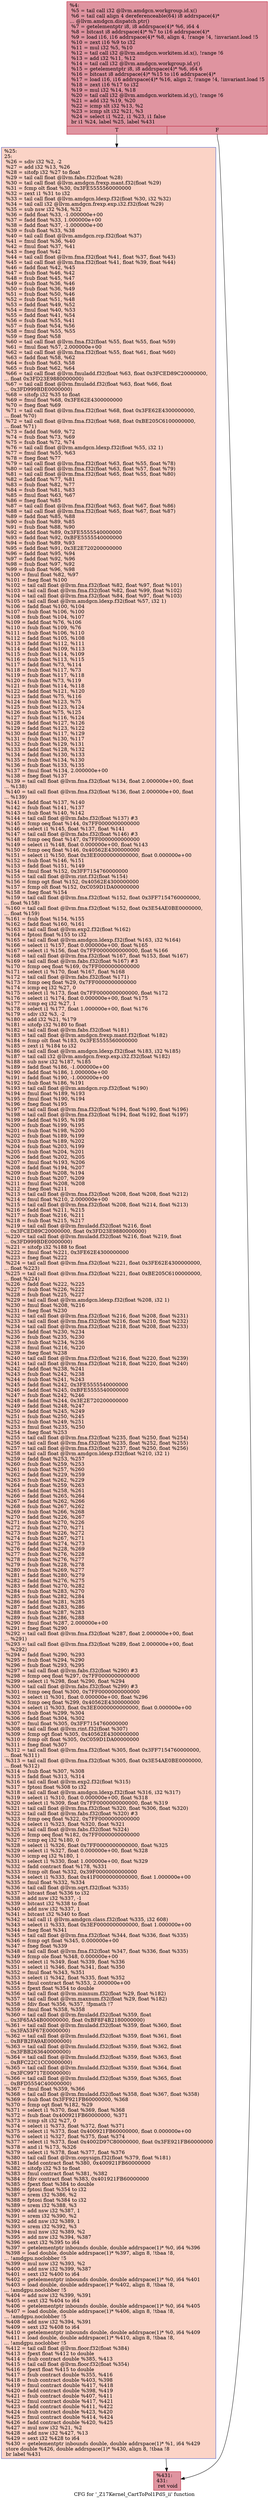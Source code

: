 digraph "CFG for '_Z17Kernel_CartToPol1PdS_ii' function" {
	label="CFG for '_Z17Kernel_CartToPol1PdS_ii' function";

	Node0x623c450 [shape=record,color="#b70d28ff", style=filled, fillcolor="#b70d2870",label="{%4:\l  %5 = tail call i32 @llvm.amdgcn.workgroup.id.x()\l  %6 = tail call align 4 dereferenceable(64) i8 addrspace(4)*\l... @llvm.amdgcn.dispatch.ptr()\l  %7 = getelementptr i8, i8 addrspace(4)* %6, i64 4\l  %8 = bitcast i8 addrspace(4)* %7 to i16 addrspace(4)*\l  %9 = load i16, i16 addrspace(4)* %8, align 4, !range !4, !invariant.load !5\l  %10 = zext i16 %9 to i32\l  %11 = mul i32 %5, %10\l  %12 = tail call i32 @llvm.amdgcn.workitem.id.x(), !range !6\l  %13 = add i32 %11, %12\l  %14 = tail call i32 @llvm.amdgcn.workgroup.id.y()\l  %15 = getelementptr i8, i8 addrspace(4)* %6, i64 6\l  %16 = bitcast i8 addrspace(4)* %15 to i16 addrspace(4)*\l  %17 = load i16, i16 addrspace(4)* %16, align 2, !range !4, !invariant.load !5\l  %18 = zext i16 %17 to i32\l  %19 = mul i32 %14, %18\l  %20 = tail call i32 @llvm.amdgcn.workitem.id.y(), !range !6\l  %21 = add i32 %19, %20\l  %22 = icmp slt i32 %13, %2\l  %23 = icmp slt i32 %21, %3\l  %24 = select i1 %22, i1 %23, i1 false\l  br i1 %24, label %25, label %431\l|{<s0>T|<s1>F}}"];
	Node0x623c450:s0 -> Node0x623fef0;
	Node0x623c450:s1 -> Node0x623ff80;
	Node0x623fef0 [shape=record,color="#3d50c3ff", style=filled, fillcolor="#f59c7d70",label="{%25:\l25:                                               \l  %26 = sdiv i32 %2, -2\l  %27 = add i32 %13, %26\l  %28 = sitofp i32 %27 to float\l  %29 = tail call float @llvm.fabs.f32(float %28)\l  %30 = tail call float @llvm.amdgcn.frexp.mant.f32(float %29)\l  %31 = fcmp olt float %30, 0x3FE5555560000000\l  %32 = zext i1 %31 to i32\l  %33 = tail call float @llvm.amdgcn.ldexp.f32(float %30, i32 %32)\l  %34 = tail call i32 @llvm.amdgcn.frexp.exp.i32.f32(float %29)\l  %35 = sub nsw i32 %34, %32\l  %36 = fadd float %33, -1.000000e+00\l  %37 = fadd float %33, 1.000000e+00\l  %38 = fadd float %37, -1.000000e+00\l  %39 = fsub float %33, %38\l  %40 = tail call float @llvm.amdgcn.rcp.f32(float %37)\l  %41 = fmul float %36, %40\l  %42 = fmul float %37, %41\l  %43 = fneg float %42\l  %44 = tail call float @llvm.fma.f32(float %41, float %37, float %43)\l  %45 = tail call float @llvm.fma.f32(float %41, float %39, float %44)\l  %46 = fadd float %42, %45\l  %47 = fsub float %46, %42\l  %48 = fsub float %45, %47\l  %49 = fsub float %36, %46\l  %50 = fsub float %36, %49\l  %51 = fsub float %50, %46\l  %52 = fsub float %51, %48\l  %53 = fadd float %49, %52\l  %54 = fmul float %40, %53\l  %55 = fadd float %41, %54\l  %56 = fsub float %55, %41\l  %57 = fsub float %54, %56\l  %58 = fmul float %55, %55\l  %59 = fneg float %58\l  %60 = tail call float @llvm.fma.f32(float %55, float %55, float %59)\l  %61 = fmul float %57, 2.000000e+00\l  %62 = tail call float @llvm.fma.f32(float %55, float %61, float %60)\l  %63 = fadd float %58, %62\l  %64 = fsub float %63, %58\l  %65 = fsub float %62, %64\l  %66 = tail call float @llvm.fmuladd.f32(float %63, float 0x3FCED89C20000000,\l... float 0x3FD23E9880000000)\l  %67 = tail call float @llvm.fmuladd.f32(float %63, float %66, float\l... 0x3FD999BDE0000000)\l  %68 = sitofp i32 %35 to float\l  %69 = fmul float %68, 0x3FE62E4300000000\l  %70 = fneg float %69\l  %71 = tail call float @llvm.fma.f32(float %68, float 0x3FE62E4300000000,\l... float %70)\l  %72 = tail call float @llvm.fma.f32(float %68, float 0xBE205C6100000000,\l... float %71)\l  %73 = fadd float %69, %72\l  %74 = fsub float %73, %69\l  %75 = fsub float %72, %74\l  %76 = tail call float @llvm.amdgcn.ldexp.f32(float %55, i32 1)\l  %77 = fmul float %55, %63\l  %78 = fneg float %77\l  %79 = tail call float @llvm.fma.f32(float %63, float %55, float %78)\l  %80 = tail call float @llvm.fma.f32(float %63, float %57, float %79)\l  %81 = tail call float @llvm.fma.f32(float %65, float %55, float %80)\l  %82 = fadd float %77, %81\l  %83 = fsub float %82, %77\l  %84 = fsub float %81, %83\l  %85 = fmul float %63, %67\l  %86 = fneg float %85\l  %87 = tail call float @llvm.fma.f32(float %63, float %67, float %86)\l  %88 = tail call float @llvm.fma.f32(float %65, float %67, float %87)\l  %89 = fadd float %85, %88\l  %90 = fsub float %89, %85\l  %91 = fsub float %88, %90\l  %92 = fadd float %89, 0x3FE5555540000000\l  %93 = fadd float %92, 0xBFE5555540000000\l  %94 = fsub float %89, %93\l  %95 = fadd float %91, 0x3E2E720200000000\l  %96 = fadd float %95, %94\l  %97 = fadd float %92, %96\l  %98 = fsub float %97, %92\l  %99 = fsub float %96, %98\l  %100 = fmul float %82, %97\l  %101 = fneg float %100\l  %102 = tail call float @llvm.fma.f32(float %82, float %97, float %101)\l  %103 = tail call float @llvm.fma.f32(float %82, float %99, float %102)\l  %104 = tail call float @llvm.fma.f32(float %84, float %97, float %103)\l  %105 = tail call float @llvm.amdgcn.ldexp.f32(float %57, i32 1)\l  %106 = fadd float %100, %104\l  %107 = fsub float %106, %100\l  %108 = fsub float %104, %107\l  %109 = fadd float %76, %106\l  %110 = fsub float %109, %76\l  %111 = fsub float %106, %110\l  %112 = fadd float %105, %108\l  %113 = fadd float %112, %111\l  %114 = fadd float %109, %113\l  %115 = fsub float %114, %109\l  %116 = fsub float %113, %115\l  %117 = fadd float %73, %114\l  %118 = fsub float %117, %73\l  %119 = fsub float %117, %118\l  %120 = fsub float %73, %119\l  %121 = fsub float %114, %118\l  %122 = fadd float %121, %120\l  %123 = fadd float %75, %116\l  %124 = fsub float %123, %75\l  %125 = fsub float %123, %124\l  %126 = fsub float %75, %125\l  %127 = fsub float %116, %124\l  %128 = fadd float %127, %126\l  %129 = fadd float %123, %122\l  %130 = fadd float %117, %129\l  %131 = fsub float %130, %117\l  %132 = fsub float %129, %131\l  %133 = fadd float %128, %132\l  %134 = fadd float %130, %133\l  %135 = fsub float %134, %130\l  %136 = fsub float %133, %135\l  %137 = fmul float %134, 2.000000e+00\l  %138 = fneg float %137\l  %139 = tail call float @llvm.fma.f32(float %134, float 2.000000e+00, float\l... %138)\l  %140 = tail call float @llvm.fma.f32(float %136, float 2.000000e+00, float\l... %139)\l  %141 = fadd float %137, %140\l  %142 = fsub float %141, %137\l  %143 = fsub float %140, %142\l  %144 = tail call float @llvm.fabs.f32(float %137) #3\l  %145 = fcmp oeq float %144, 0x7FF0000000000000\l  %146 = select i1 %145, float %137, float %141\l  %147 = tail call float @llvm.fabs.f32(float %146) #3\l  %148 = fcmp oeq float %147, 0x7FF0000000000000\l  %149 = select i1 %148, float 0.000000e+00, float %143\l  %150 = fcmp oeq float %146, 0x40562E4300000000\l  %151 = select i1 %150, float 0x3EE0000000000000, float 0.000000e+00\l  %152 = fsub float %146, %151\l  %153 = fadd float %151, %149\l  %154 = fmul float %152, 0x3FF7154760000000\l  %155 = tail call float @llvm.rint.f32(float %154)\l  %156 = fcmp ogt float %152, 0x40562E4300000000\l  %157 = fcmp olt float %152, 0xC059D1DA00000000\l  %158 = fneg float %154\l  %159 = tail call float @llvm.fma.f32(float %152, float 0x3FF7154760000000,\l... float %158)\l  %160 = tail call float @llvm.fma.f32(float %152, float 0x3E54AE0BE0000000,\l... float %159)\l  %161 = fsub float %154, %155\l  %162 = fadd float %160, %161\l  %163 = tail call float @llvm.exp2.f32(float %162)\l  %164 = fptosi float %155 to i32\l  %165 = tail call float @llvm.amdgcn.ldexp.f32(float %163, i32 %164)\l  %166 = select i1 %157, float 0.000000e+00, float %165\l  %167 = select i1 %156, float 0x7FF0000000000000, float %166\l  %168 = tail call float @llvm.fma.f32(float %167, float %153, float %167)\l  %169 = tail call float @llvm.fabs.f32(float %167) #3\l  %170 = fcmp oeq float %169, 0x7FF0000000000000\l  %171 = select i1 %170, float %167, float %168\l  %172 = tail call float @llvm.fabs.f32(float %171)\l  %173 = fcmp oeq float %29, 0x7FF0000000000000\l  %174 = icmp eq i32 %27, 0\l  %175 = select i1 %173, float 0x7FF0000000000000, float %172\l  %176 = select i1 %174, float 0.000000e+00, float %175\l  %177 = icmp eq i32 %27, 1\l  %178 = select i1 %177, float 1.000000e+00, float %176\l  %179 = sdiv i32 %3, -2\l  %180 = add i32 %21, %179\l  %181 = sitofp i32 %180 to float\l  %182 = tail call float @llvm.fabs.f32(float %181)\l  %183 = tail call float @llvm.amdgcn.frexp.mant.f32(float %182)\l  %184 = fcmp olt float %183, 0x3FE5555560000000\l  %185 = zext i1 %184 to i32\l  %186 = tail call float @llvm.amdgcn.ldexp.f32(float %183, i32 %185)\l  %187 = tail call i32 @llvm.amdgcn.frexp.exp.i32.f32(float %182)\l  %188 = sub nsw i32 %187, %185\l  %189 = fadd float %186, -1.000000e+00\l  %190 = fadd float %186, 1.000000e+00\l  %191 = fadd float %190, -1.000000e+00\l  %192 = fsub float %186, %191\l  %193 = tail call float @llvm.amdgcn.rcp.f32(float %190)\l  %194 = fmul float %189, %193\l  %195 = fmul float %190, %194\l  %196 = fneg float %195\l  %197 = tail call float @llvm.fma.f32(float %194, float %190, float %196)\l  %198 = tail call float @llvm.fma.f32(float %194, float %192, float %197)\l  %199 = fadd float %195, %198\l  %200 = fsub float %199, %195\l  %201 = fsub float %198, %200\l  %202 = fsub float %189, %199\l  %203 = fsub float %189, %202\l  %204 = fsub float %203, %199\l  %205 = fsub float %204, %201\l  %206 = fadd float %202, %205\l  %207 = fmul float %193, %206\l  %208 = fadd float %194, %207\l  %209 = fsub float %208, %194\l  %210 = fsub float %207, %209\l  %211 = fmul float %208, %208\l  %212 = fneg float %211\l  %213 = tail call float @llvm.fma.f32(float %208, float %208, float %212)\l  %214 = fmul float %210, 2.000000e+00\l  %215 = tail call float @llvm.fma.f32(float %208, float %214, float %213)\l  %216 = fadd float %211, %215\l  %217 = fsub float %216, %211\l  %218 = fsub float %215, %217\l  %219 = tail call float @llvm.fmuladd.f32(float %216, float\l... 0x3FCED89C20000000, float 0x3FD23E9880000000)\l  %220 = tail call float @llvm.fmuladd.f32(float %216, float %219, float\l... 0x3FD999BDE0000000)\l  %221 = sitofp i32 %188 to float\l  %222 = fmul float %221, 0x3FE62E4300000000\l  %223 = fneg float %222\l  %224 = tail call float @llvm.fma.f32(float %221, float 0x3FE62E4300000000,\l... float %223)\l  %225 = tail call float @llvm.fma.f32(float %221, float 0xBE205C6100000000,\l... float %224)\l  %226 = fadd float %222, %225\l  %227 = fsub float %226, %222\l  %228 = fsub float %225, %227\l  %229 = tail call float @llvm.amdgcn.ldexp.f32(float %208, i32 1)\l  %230 = fmul float %208, %216\l  %231 = fneg float %230\l  %232 = tail call float @llvm.fma.f32(float %216, float %208, float %231)\l  %233 = tail call float @llvm.fma.f32(float %216, float %210, float %232)\l  %234 = tail call float @llvm.fma.f32(float %218, float %208, float %233)\l  %235 = fadd float %230, %234\l  %236 = fsub float %235, %230\l  %237 = fsub float %234, %236\l  %238 = fmul float %216, %220\l  %239 = fneg float %238\l  %240 = tail call float @llvm.fma.f32(float %216, float %220, float %239)\l  %241 = tail call float @llvm.fma.f32(float %218, float %220, float %240)\l  %242 = fadd float %238, %241\l  %243 = fsub float %242, %238\l  %244 = fsub float %241, %243\l  %245 = fadd float %242, 0x3FE5555540000000\l  %246 = fadd float %245, 0xBFE5555540000000\l  %247 = fsub float %242, %246\l  %248 = fadd float %244, 0x3E2E720200000000\l  %249 = fadd float %248, %247\l  %250 = fadd float %245, %249\l  %251 = fsub float %250, %245\l  %252 = fsub float %249, %251\l  %253 = fmul float %235, %250\l  %254 = fneg float %253\l  %255 = tail call float @llvm.fma.f32(float %235, float %250, float %254)\l  %256 = tail call float @llvm.fma.f32(float %235, float %252, float %255)\l  %257 = tail call float @llvm.fma.f32(float %237, float %250, float %256)\l  %258 = tail call float @llvm.amdgcn.ldexp.f32(float %210, i32 1)\l  %259 = fadd float %253, %257\l  %260 = fsub float %259, %253\l  %261 = fsub float %257, %260\l  %262 = fadd float %229, %259\l  %263 = fsub float %262, %229\l  %264 = fsub float %259, %263\l  %265 = fadd float %258, %261\l  %266 = fadd float %265, %264\l  %267 = fadd float %262, %266\l  %268 = fsub float %267, %262\l  %269 = fsub float %266, %268\l  %270 = fadd float %226, %267\l  %271 = fsub float %270, %226\l  %272 = fsub float %270, %271\l  %273 = fsub float %226, %272\l  %274 = fsub float %267, %271\l  %275 = fadd float %274, %273\l  %276 = fadd float %228, %269\l  %277 = fsub float %276, %228\l  %278 = fsub float %276, %277\l  %279 = fsub float %228, %278\l  %280 = fsub float %269, %277\l  %281 = fadd float %280, %279\l  %282 = fadd float %276, %275\l  %283 = fadd float %270, %282\l  %284 = fsub float %283, %270\l  %285 = fsub float %282, %284\l  %286 = fadd float %281, %285\l  %287 = fadd float %283, %286\l  %288 = fsub float %287, %283\l  %289 = fsub float %286, %288\l  %290 = fmul float %287, 2.000000e+00\l  %291 = fneg float %290\l  %292 = tail call float @llvm.fma.f32(float %287, float 2.000000e+00, float\l... %291)\l  %293 = tail call float @llvm.fma.f32(float %289, float 2.000000e+00, float\l... %292)\l  %294 = fadd float %290, %293\l  %295 = fsub float %294, %290\l  %296 = fsub float %293, %295\l  %297 = tail call float @llvm.fabs.f32(float %290) #3\l  %298 = fcmp oeq float %297, 0x7FF0000000000000\l  %299 = select i1 %298, float %290, float %294\l  %300 = tail call float @llvm.fabs.f32(float %299) #3\l  %301 = fcmp oeq float %300, 0x7FF0000000000000\l  %302 = select i1 %301, float 0.000000e+00, float %296\l  %303 = fcmp oeq float %299, 0x40562E4300000000\l  %304 = select i1 %303, float 0x3EE0000000000000, float 0.000000e+00\l  %305 = fsub float %299, %304\l  %306 = fadd float %304, %302\l  %307 = fmul float %305, 0x3FF7154760000000\l  %308 = tail call float @llvm.rint.f32(float %307)\l  %309 = fcmp ogt float %305, 0x40562E4300000000\l  %310 = fcmp olt float %305, 0xC059D1DA00000000\l  %311 = fneg float %307\l  %312 = tail call float @llvm.fma.f32(float %305, float 0x3FF7154760000000,\l... float %311)\l  %313 = tail call float @llvm.fma.f32(float %305, float 0x3E54AE0BE0000000,\l... float %312)\l  %314 = fsub float %307, %308\l  %315 = fadd float %313, %314\l  %316 = tail call float @llvm.exp2.f32(float %315)\l  %317 = fptosi float %308 to i32\l  %318 = tail call float @llvm.amdgcn.ldexp.f32(float %316, i32 %317)\l  %319 = select i1 %310, float 0.000000e+00, float %318\l  %320 = select i1 %309, float 0x7FF0000000000000, float %319\l  %321 = tail call float @llvm.fma.f32(float %320, float %306, float %320)\l  %322 = tail call float @llvm.fabs.f32(float %320) #3\l  %323 = fcmp oeq float %322, 0x7FF0000000000000\l  %324 = select i1 %323, float %320, float %321\l  %325 = tail call float @llvm.fabs.f32(float %324)\l  %326 = fcmp oeq float %182, 0x7FF0000000000000\l  %327 = icmp eq i32 %180, 0\l  %328 = select i1 %326, float 0x7FF0000000000000, float %325\l  %329 = select i1 %327, float 0.000000e+00, float %328\l  %330 = icmp eq i32 %180, 1\l  %331 = select i1 %330, float 1.000000e+00, float %329\l  %332 = fadd contract float %178, %331\l  %333 = fcmp olt float %332, 0x39F0000000000000\l  %334 = select i1 %333, float 0x41F0000000000000, float 1.000000e+00\l  %335 = fmul float %332, %334\l  %336 = tail call float @llvm.sqrt.f32(float %335)\l  %337 = bitcast float %336 to i32\l  %338 = add nsw i32 %337, -1\l  %339 = bitcast i32 %338 to float\l  %340 = add nsw i32 %337, 1\l  %341 = bitcast i32 %340 to float\l  %342 = tail call i1 @llvm.amdgcn.class.f32(float %335, i32 608)\l  %343 = select i1 %333, float 0x3EF0000000000000, float 1.000000e+00\l  %344 = fneg float %341\l  %345 = tail call float @llvm.fma.f32(float %344, float %336, float %335)\l  %346 = fcmp ogt float %345, 0.000000e+00\l  %347 = fneg float %339\l  %348 = tail call float @llvm.fma.f32(float %347, float %336, float %335)\l  %349 = fcmp ole float %348, 0.000000e+00\l  %350 = select i1 %349, float %339, float %336\l  %351 = select i1 %346, float %341, float %350\l  %352 = fmul float %343, %351\l  %353 = select i1 %342, float %335, float %352\l  %354 = fmul contract float %353, 2.000000e+00\l  %355 = fpext float %354 to double\l  %356 = tail call float @llvm.minnum.f32(float %29, float %182)\l  %357 = tail call float @llvm.maxnum.f32(float %29, float %182)\l  %358 = fdiv float %356, %357, !fpmath !7\l  %359 = fmul float %358, %358\l  %360 = tail call float @llvm.fmuladd.f32(float %359, float\l... 0x3F65A54B00000000, float 0xBF8F4B2180000000)\l  %361 = tail call float @llvm.fmuladd.f32(float %359, float %360, float\l... 0x3FA53F67E0000000)\l  %362 = tail call float @llvm.fmuladd.f32(float %359, float %361, float\l... 0xBFB2FA9AE0000000)\l  %363 = tail call float @llvm.fmuladd.f32(float %359, float %362, float\l... 0x3FBB263640000000)\l  %364 = tail call float @llvm.fmuladd.f32(float %359, float %363, float\l... 0xBFC22C1CC0000000)\l  %365 = tail call float @llvm.fmuladd.f32(float %359, float %364, float\l... 0x3FC99717E0000000)\l  %366 = tail call float @llvm.fmuladd.f32(float %359, float %365, float\l... 0xBFD5554C40000000)\l  %367 = fmul float %359, %366\l  %368 = tail call float @llvm.fmuladd.f32(float %358, float %367, float %358)\l  %369 = fsub float 0x3FF921FB60000000, %368\l  %370 = fcmp ogt float %182, %29\l  %371 = select i1 %370, float %369, float %368\l  %372 = fsub float 0x400921FB60000000, %371\l  %373 = icmp slt i32 %27, 0\l  %374 = select i1 %373, float %372, float %371\l  %375 = select i1 %373, float 0x400921FB60000000, float 0.000000e+00\l  %376 = select i1 %327, float %375, float %374\l  %377 = select i1 %373, float 0x4002D97C80000000, float 0x3FE921FB60000000\l  %378 = and i1 %173, %326\l  %379 = select i1 %378, float %377, float %376\l  %380 = tail call float @llvm.copysign.f32(float %379, float %181)\l  %381 = fadd contract float %380, 0x400921FB60000000\l  %382 = sitofp i32 %3 to float\l  %383 = fmul contract float %381, %382\l  %384 = fdiv contract float %383, 0x401921FB60000000\l  %385 = fpext float %384 to double\l  %386 = fptosi float %354 to i32\l  %387 = srem i32 %386, %2\l  %388 = fptosi float %384 to i32\l  %389 = srem i32 %388, %3\l  %390 = add nsw i32 %387, 1\l  %391 = srem i32 %390, %2\l  %392 = add nsw i32 %389, 1\l  %393 = srem i32 %392, %3\l  %394 = mul nsw i32 %389, %2\l  %395 = add nsw i32 %394, %387\l  %396 = sext i32 %395 to i64\l  %397 = getelementptr inbounds double, double addrspace(1)* %0, i64 %396\l  %398 = load double, double addrspace(1)* %397, align 8, !tbaa !8,\l... !amdgpu.noclobber !5\l  %399 = mul nsw i32 %393, %2\l  %400 = add nsw i32 %399, %387\l  %401 = sext i32 %400 to i64\l  %402 = getelementptr inbounds double, double addrspace(1)* %0, i64 %401\l  %403 = load double, double addrspace(1)* %402, align 8, !tbaa !8,\l... !amdgpu.noclobber !5\l  %404 = add nsw i32 %399, %391\l  %405 = sext i32 %404 to i64\l  %406 = getelementptr inbounds double, double addrspace(1)* %0, i64 %405\l  %407 = load double, double addrspace(1)* %406, align 8, !tbaa !8,\l... !amdgpu.noclobber !5\l  %408 = add nsw i32 %394, %391\l  %409 = sext i32 %408 to i64\l  %410 = getelementptr inbounds double, double addrspace(1)* %0, i64 %409\l  %411 = load double, double addrspace(1)* %410, align 8, !tbaa !8,\l... !amdgpu.noclobber !5\l  %412 = tail call float @llvm.floor.f32(float %384)\l  %413 = fpext float %412 to double\l  %414 = fsub contract double %385, %413\l  %415 = tail call float @llvm.floor.f32(float %354)\l  %416 = fpext float %415 to double\l  %417 = fsub contract double %355, %416\l  %418 = fsub contract double %403, %398\l  %419 = fmul contract double %417, %418\l  %420 = fadd contract double %398, %419\l  %421 = fsub contract double %407, %411\l  %422 = fmul contract double %417, %421\l  %423 = fadd contract double %411, %422\l  %424 = fsub contract double %423, %420\l  %425 = fmul contract double %414, %424\l  %426 = fadd contract double %420, %425\l  %427 = mul nsw i32 %21, %2\l  %428 = add nsw i32 %427, %13\l  %429 = sext i32 %428 to i64\l  %430 = getelementptr inbounds double, double addrspace(1)* %1, i64 %429\l  store double %426, double addrspace(1)* %430, align 8, !tbaa !8\l  br label %431\l}"];
	Node0x623fef0 -> Node0x623ff80;
	Node0x623ff80 [shape=record,color="#b70d28ff", style=filled, fillcolor="#b70d2870",label="{%431:\l431:                                              \l  ret void\l}"];
}
